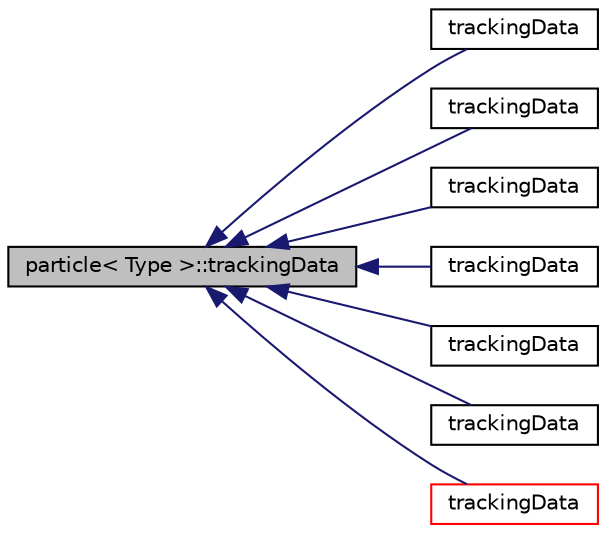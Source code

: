 digraph "particle&lt; Type &gt;::trackingData"
{
  bgcolor="transparent";
  edge [fontname="Helvetica",fontsize="10",labelfontname="Helvetica",labelfontsize="10"];
  node [fontname="Helvetica",fontsize="10",shape=record];
  rankdir="LR";
  Node1 [label="particle\< Type \>::trackingData",height=0.2,width=0.4,color="black", fillcolor="grey75", style="filled" fontcolor="black"];
  Node1 -> Node2 [dir="back",color="midnightblue",fontsize="10",style="solid",fontname="Helvetica"];
  Node2 [label="trackingData",height=0.2,width=0.4,color="black",URL="$classFoam_1_1DTRMParticle_1_1trackingData.html",tooltip="Class used to pass tracking data to the trackToFace function. "];
  Node1 -> Node3 [dir="back",color="midnightblue",fontsize="10",style="solid",fontname="Helvetica"];
  Node3 [label="trackingData",height=0.2,width=0.4,color="black",URL="$classFoam_1_1findCellParticle_1_1trackingData.html",tooltip="Class used to pass tracking data to the trackToFace function. "];
  Node1 -> Node4 [dir="back",color="midnightblue",fontsize="10",style="solid",fontname="Helvetica"];
  Node4 [label="trackingData",height=0.2,width=0.4,color="black",URL="$classFoam_1_1molecule_1_1trackingData.html",tooltip="Class used to pass tracking data to the trackToFace function. "];
  Node1 -> Node5 [dir="back",color="midnightblue",fontsize="10",style="solid",fontname="Helvetica"];
  Node5 [label="trackingData",height=0.2,width=0.4,color="black",URL="$classFoam_1_1solidParticle_1_1trackingData.html",tooltip="Class used to pass tracking data to the trackToFace function. "];
  Node1 -> Node6 [dir="back",color="midnightblue",fontsize="10",style="solid",fontname="Helvetica"];
  Node6 [label="trackingData",height=0.2,width=0.4,color="black",URL="$classFoam_1_1streamLineParticle_1_1trackingData.html"];
  Node1 -> Node7 [dir="back",color="midnightblue",fontsize="10",style="solid",fontname="Helvetica"];
  Node7 [label="trackingData",height=0.2,width=0.4,color="black",URL="$classFoam_1_1trackedParticle_1_1trackingData.html",tooltip="Class used to pass tracking data to the trackToFace function. "];
  Node1 -> Node8 [dir="back",color="midnightblue",fontsize="10",style="solid",fontname="Helvetica"];
  Node8 [label="trackingData",height=0.2,width=0.4,color="red",URL="$classFoam_1_1wallBoundedParticle_1_1trackingData.html",tooltip="Class used to pass tracking data to the trackToFace function. "];
}
